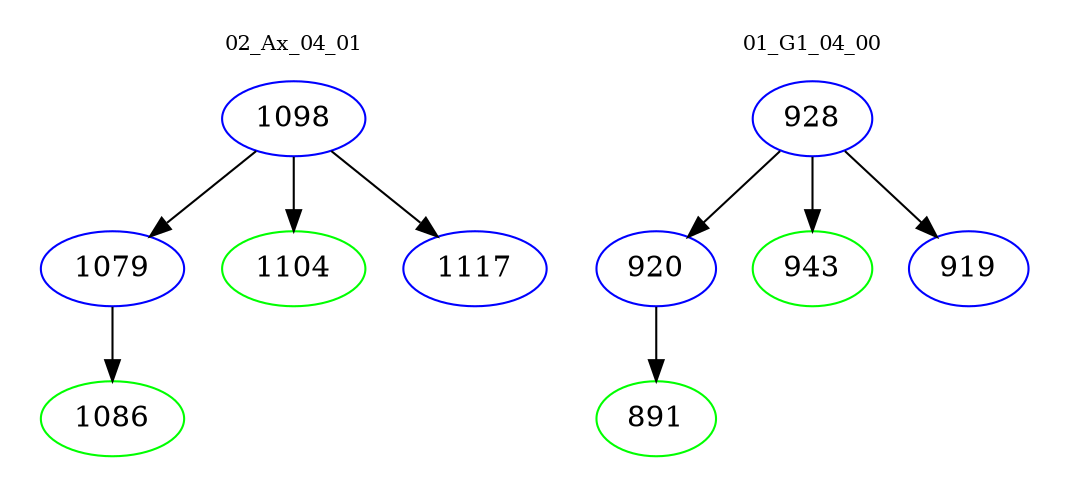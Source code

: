 digraph{
subgraph cluster_0 {
color = white
label = "02_Ax_04_01";
fontsize=10;
T0_1098 [label="1098", color="blue"]
T0_1098 -> T0_1079 [color="black"]
T0_1079 [label="1079", color="blue"]
T0_1079 -> T0_1086 [color="black"]
T0_1086 [label="1086", color="green"]
T0_1098 -> T0_1104 [color="black"]
T0_1104 [label="1104", color="green"]
T0_1098 -> T0_1117 [color="black"]
T0_1117 [label="1117", color="blue"]
}
subgraph cluster_1 {
color = white
label = "01_G1_04_00";
fontsize=10;
T1_928 [label="928", color="blue"]
T1_928 -> T1_920 [color="black"]
T1_920 [label="920", color="blue"]
T1_920 -> T1_891 [color="black"]
T1_891 [label="891", color="green"]
T1_928 -> T1_943 [color="black"]
T1_943 [label="943", color="green"]
T1_928 -> T1_919 [color="black"]
T1_919 [label="919", color="blue"]
}
}
